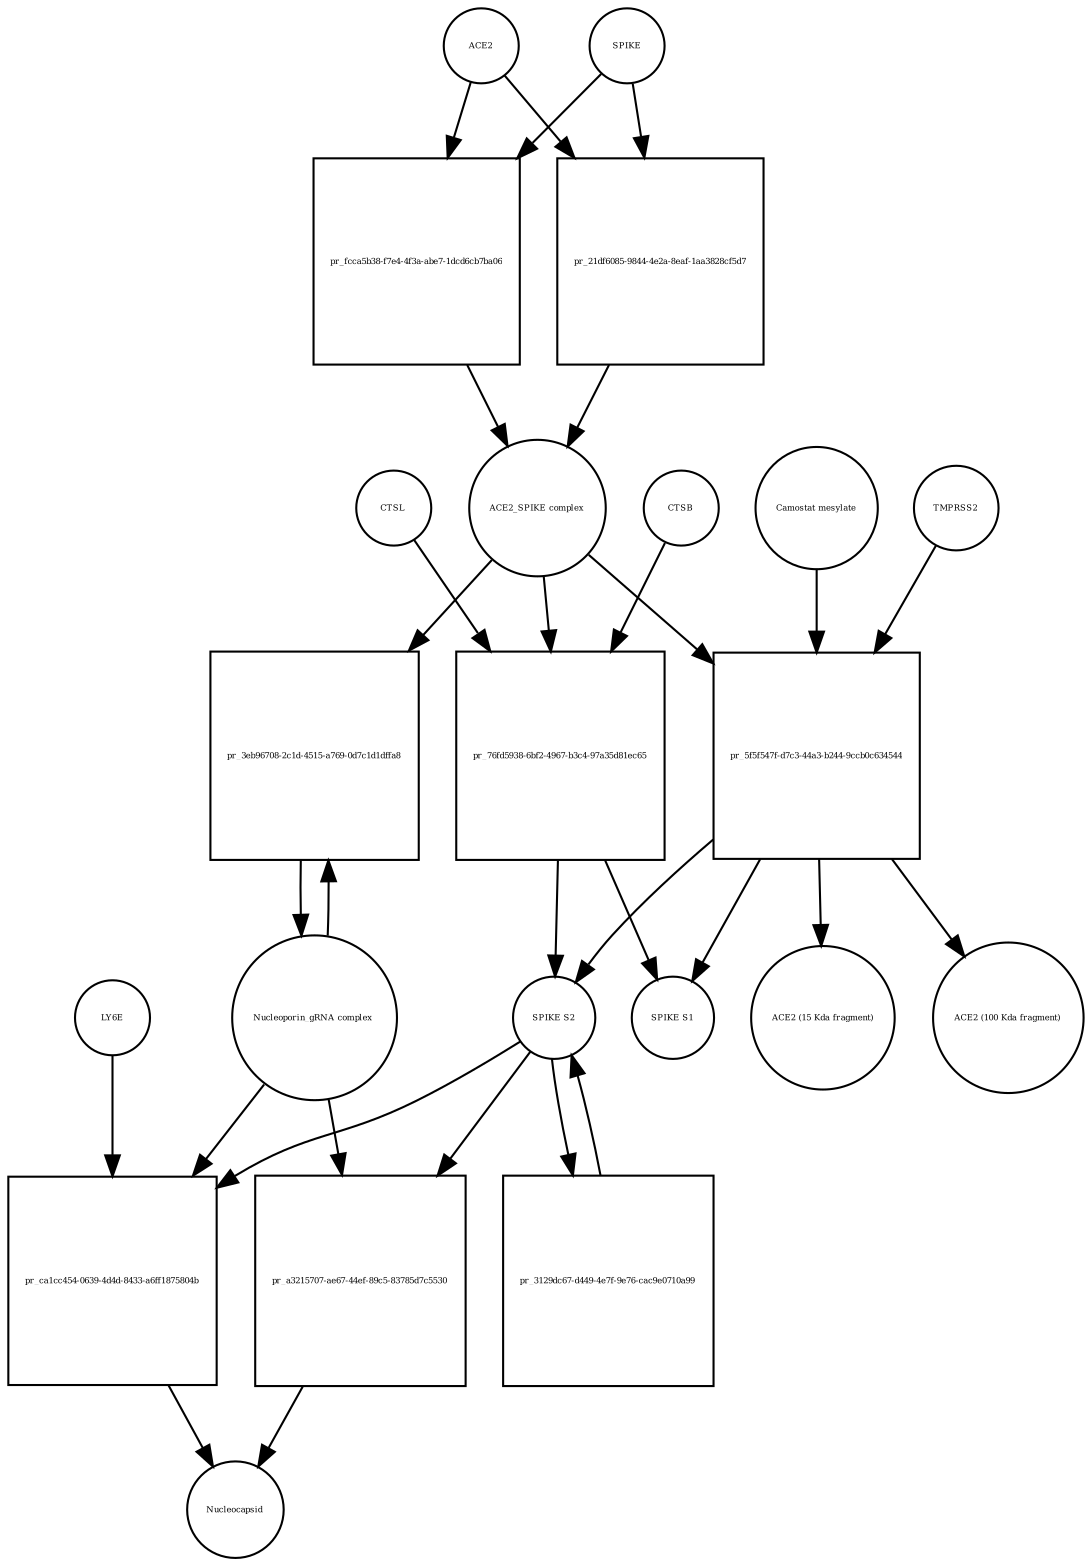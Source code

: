 strict digraph  {
ACE2 [annotation="", bipartite=0, cls=macromolecule, fontsize=4, label=ACE2, shape=circle];
"pr_fcca5b38-f7e4-4f3a-abe7-1dcd6cb7ba06" [annotation="", bipartite=1, cls=process, fontsize=4, label="pr_fcca5b38-f7e4-4f3a-abe7-1dcd6cb7ba06", shape=square];
"ACE2_SPIKE complex" [annotation="", bipartite=0, cls=complex, fontsize=4, label="ACE2_SPIKE complex", shape=circle];
SPIKE [annotation="", bipartite=0, cls="macromolecule multimer", fontsize=4, label=SPIKE, shape=circle];
"Nucleoporin_gRNA complex " [annotation="", bipartite=0, cls=complex, fontsize=4, label="Nucleoporin_gRNA complex ", shape=circle];
"pr_3eb96708-2c1d-4515-a769-0d7c1d1dffa8" [annotation="", bipartite=1, cls=process, fontsize=4, label="pr_3eb96708-2c1d-4515-a769-0d7c1d1dffa8", shape=square];
"pr_76fd5938-6bf2-4967-b3c4-97a35d81ec65" [annotation="", bipartite=1, cls=process, fontsize=4, label="pr_76fd5938-6bf2-4967-b3c4-97a35d81ec65", shape=square];
"SPIKE S2" [annotation="", bipartite=0, cls=macromolecule, fontsize=4, label="SPIKE S2", shape=circle];
CTSB [annotation="", bipartite=0, cls=macromolecule, fontsize=4, label=CTSB, shape=circle];
CTSL [annotation="", bipartite=0, cls=macromolecule, fontsize=4, label=CTSL, shape=circle];
"SPIKE S1" [annotation="", bipartite=0, cls=macromolecule, fontsize=4, label="SPIKE S1", shape=circle];
"pr_5f5f547f-d7c3-44a3-b244-9ccb0c634544" [annotation="", bipartite=1, cls=process, fontsize=4, label="pr_5f5f547f-d7c3-44a3-b244-9ccb0c634544", shape=square];
TMPRSS2 [annotation="", bipartite=0, cls=macromolecule, fontsize=4, label=TMPRSS2, shape=circle];
"Camostat mesylate" [annotation="urn_miriam_pubchem.compound_2536", bipartite=0, cls="simple chemical", fontsize=4, label="Camostat mesylate", shape=circle];
"ACE2 (15 Kda fragment)" [annotation="", bipartite=0, cls=macromolecule, fontsize=4, label="ACE2 (15 Kda fragment)", shape=circle];
"ACE2 (100 Kda fragment)" [annotation="", bipartite=0, cls=macromolecule, fontsize=4, label="ACE2 (100 Kda fragment)", shape=circle];
"pr_21df6085-9844-4e2a-8eaf-1aa3828cf5d7" [annotation="", bipartite=1, cls=process, fontsize=4, label="pr_21df6085-9844-4e2a-8eaf-1aa3828cf5d7", shape=square];
"pr_ca1cc454-0639-4d4d-8433-a6ff1875804b" [annotation="", bipartite=1, cls=process, fontsize=4, label="pr_ca1cc454-0639-4d4d-8433-a6ff1875804b", shape=square];
Nucleocapsid [annotation="", bipartite=0, cls=complex, fontsize=4, label=Nucleocapsid, shape=circle];
LY6E [annotation="", bipartite=0, cls=macromolecule, fontsize=4, label=LY6E, shape=circle];
"pr_3129dc67-d449-4e7f-9e76-cac9e0710a99" [annotation="", bipartite=1, cls=process, fontsize=4, label="pr_3129dc67-d449-4e7f-9e76-cac9e0710a99", shape=square];
"pr_a3215707-ae67-44ef-89c5-83785d7c5530" [annotation="", bipartite=1, cls=process, fontsize=4, label="pr_a3215707-ae67-44ef-89c5-83785d7c5530", shape=square];
ACE2 -> "pr_fcca5b38-f7e4-4f3a-abe7-1dcd6cb7ba06"  [annotation="", interaction_type=consumption];
ACE2 -> "pr_21df6085-9844-4e2a-8eaf-1aa3828cf5d7"  [annotation="", interaction_type=consumption];
"pr_fcca5b38-f7e4-4f3a-abe7-1dcd6cb7ba06" -> "ACE2_SPIKE complex"  [annotation="", interaction_type=production];
"ACE2_SPIKE complex" -> "pr_3eb96708-2c1d-4515-a769-0d7c1d1dffa8"  [annotation="urn_miriam_pubmed_32142651|urn_miriam_pubmed_32094589", interaction_type=stimulation];
"ACE2_SPIKE complex" -> "pr_76fd5938-6bf2-4967-b3c4-97a35d81ec65"  [annotation="", interaction_type=consumption];
"ACE2_SPIKE complex" -> "pr_5f5f547f-d7c3-44a3-b244-9ccb0c634544"  [annotation="", interaction_type=consumption];
SPIKE -> "pr_fcca5b38-f7e4-4f3a-abe7-1dcd6cb7ba06"  [annotation="", interaction_type=consumption];
SPIKE -> "pr_21df6085-9844-4e2a-8eaf-1aa3828cf5d7"  [annotation="", interaction_type=consumption];
"Nucleoporin_gRNA complex " -> "pr_3eb96708-2c1d-4515-a769-0d7c1d1dffa8"  [annotation="", interaction_type=consumption];
"Nucleoporin_gRNA complex " -> "pr_ca1cc454-0639-4d4d-8433-a6ff1875804b"  [annotation="", interaction_type=consumption];
"Nucleoporin_gRNA complex " -> "pr_a3215707-ae67-44ef-89c5-83785d7c5530"  [annotation="", interaction_type=consumption];
"pr_3eb96708-2c1d-4515-a769-0d7c1d1dffa8" -> "Nucleoporin_gRNA complex "  [annotation="", interaction_type=production];
"pr_76fd5938-6bf2-4967-b3c4-97a35d81ec65" -> "SPIKE S2"  [annotation="", interaction_type=production];
"pr_76fd5938-6bf2-4967-b3c4-97a35d81ec65" -> "SPIKE S1"  [annotation="", interaction_type=production];
"SPIKE S2" -> "pr_ca1cc454-0639-4d4d-8433-a6ff1875804b"  [annotation="urn_miriam_doi_10.1101%2F2020.03.05.979260|urn_miriam_doi_10.1101%2F2020.04.02.021469", interaction_type=stimulation];
"SPIKE S2" -> "pr_3129dc67-d449-4e7f-9e76-cac9e0710a99"  [annotation="", interaction_type=consumption];
"SPIKE S2" -> "pr_a3215707-ae67-44ef-89c5-83785d7c5530"  [annotation="", interaction_type=stimulation];
CTSB -> "pr_76fd5938-6bf2-4967-b3c4-97a35d81ec65"  [annotation=urn_miriam_pubmed_32142651, interaction_type=catalysis];
CTSL -> "pr_76fd5938-6bf2-4967-b3c4-97a35d81ec65"  [annotation=urn_miriam_pubmed_32142651, interaction_type=catalysis];
"pr_5f5f547f-d7c3-44a3-b244-9ccb0c634544" -> "SPIKE S2"  [annotation="", interaction_type=production];
"pr_5f5f547f-d7c3-44a3-b244-9ccb0c634544" -> "SPIKE S1"  [annotation="", interaction_type=production];
"pr_5f5f547f-d7c3-44a3-b244-9ccb0c634544" -> "ACE2 (15 Kda fragment)"  [annotation="", interaction_type=production];
"pr_5f5f547f-d7c3-44a3-b244-9ccb0c634544" -> "ACE2 (100 Kda fragment)"  [annotation="", interaction_type=production];
TMPRSS2 -> "pr_5f5f547f-d7c3-44a3-b244-9ccb0c634544"  [annotation="urn_miriam_pubmed_32142651|urn_miriam_pubmed_32094589|urn_miriam_pubmed_24227843", interaction_type=catalysis];
"Camostat mesylate" -> "pr_5f5f547f-d7c3-44a3-b244-9ccb0c634544"  [annotation="urn_miriam_pubmed_32142651|urn_miriam_pubmed_32094589|urn_miriam_pubmed_24227843", interaction_type=inhibition];
"pr_21df6085-9844-4e2a-8eaf-1aa3828cf5d7" -> "ACE2_SPIKE complex"  [annotation="", interaction_type=production];
"pr_ca1cc454-0639-4d4d-8433-a6ff1875804b" -> Nucleocapsid  [annotation="", interaction_type=production];
LY6E -> "pr_ca1cc454-0639-4d4d-8433-a6ff1875804b"  [annotation="urn_miriam_doi_10.1101%2F2020.03.05.979260|urn_miriam_doi_10.1101%2F2020.04.02.021469", interaction_type=inhibition];
"pr_3129dc67-d449-4e7f-9e76-cac9e0710a99" -> "SPIKE S2"  [annotation="", interaction_type=production];
"pr_a3215707-ae67-44ef-89c5-83785d7c5530" -> Nucleocapsid  [annotation="", interaction_type=production];
}
